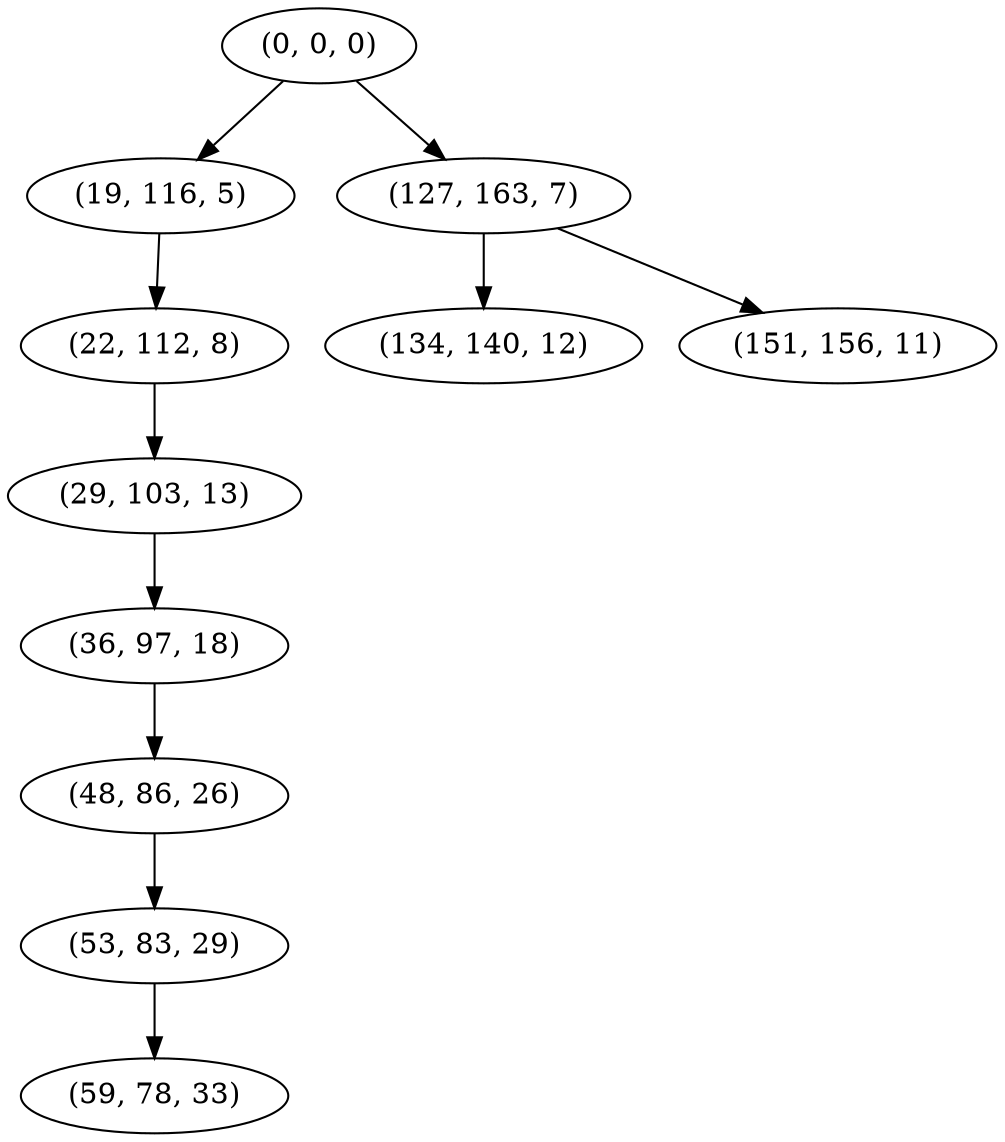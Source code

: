 digraph tree {
    "(0, 0, 0)";
    "(19, 116, 5)";
    "(22, 112, 8)";
    "(29, 103, 13)";
    "(36, 97, 18)";
    "(48, 86, 26)";
    "(53, 83, 29)";
    "(59, 78, 33)";
    "(127, 163, 7)";
    "(134, 140, 12)";
    "(151, 156, 11)";
    "(0, 0, 0)" -> "(19, 116, 5)";
    "(0, 0, 0)" -> "(127, 163, 7)";
    "(19, 116, 5)" -> "(22, 112, 8)";
    "(22, 112, 8)" -> "(29, 103, 13)";
    "(29, 103, 13)" -> "(36, 97, 18)";
    "(36, 97, 18)" -> "(48, 86, 26)";
    "(48, 86, 26)" -> "(53, 83, 29)";
    "(53, 83, 29)" -> "(59, 78, 33)";
    "(127, 163, 7)" -> "(134, 140, 12)";
    "(127, 163, 7)" -> "(151, 156, 11)";
}
